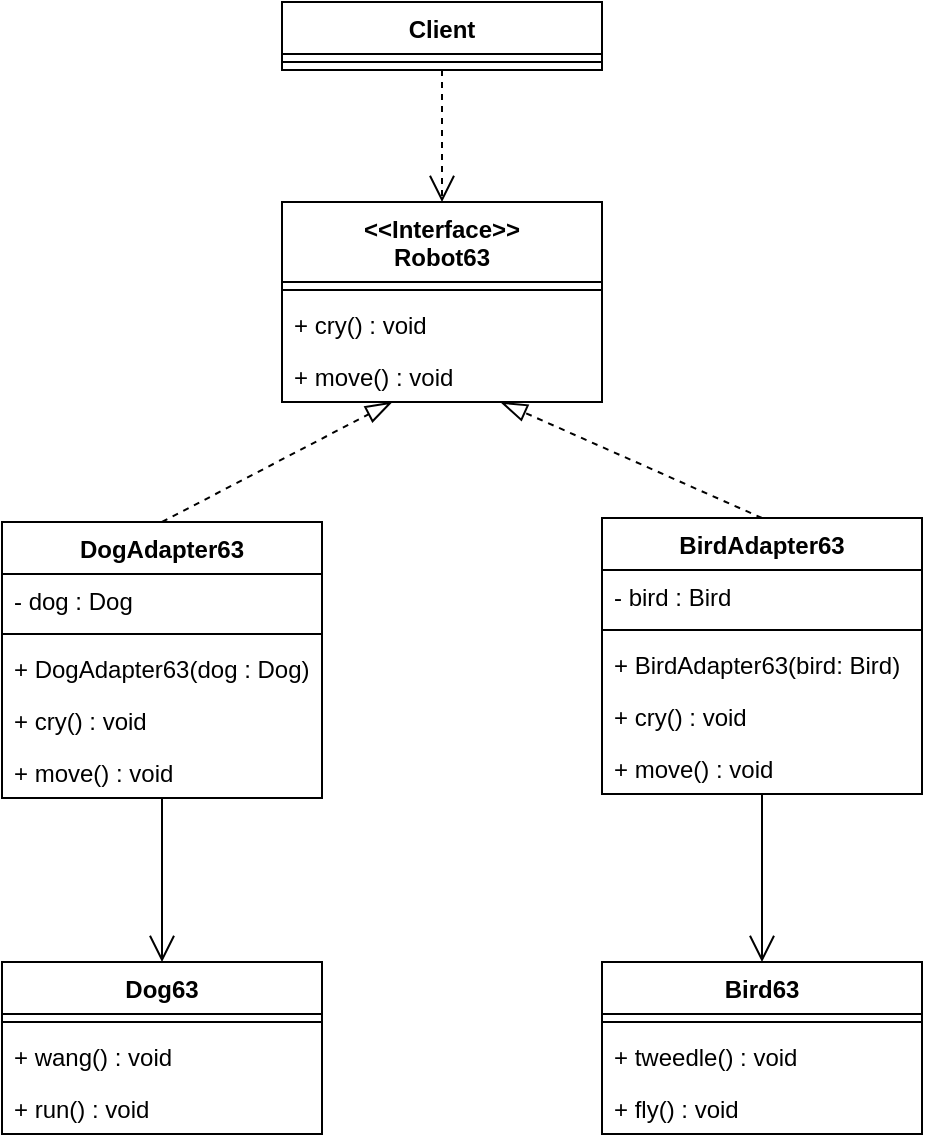 <mxfile version="22.0.8" type="github">
  <diagram name="第 1 页" id="kWVyhtWeuGrkEtTVCcJT">
    <mxGraphModel dx="637" dy="931" grid="1" gridSize="10" guides="1" tooltips="1" connect="1" arrows="1" fold="1" page="1" pageScale="1" pageWidth="827" pageHeight="1169" math="0" shadow="0">
      <root>
        <mxCell id="0" />
        <mxCell id="1" parent="0" />
        <mxCell id="QgObjYCWNQ-mwDFY_kUy-25" style="edgeStyle=orthogonalEdgeStyle;rounded=0;orthogonalLoop=1;jettySize=auto;html=1;entryX=0.5;entryY=0;entryDx=0;entryDy=0;dashed=1;endArrow=open;endFill=0;endSize=11;" edge="1" parent="1" source="QgObjYCWNQ-mwDFY_kUy-1" target="QgObjYCWNQ-mwDFY_kUy-5">
          <mxGeometry relative="1" as="geometry">
            <Array as="points">
              <mxPoint x="270" y="660" />
              <mxPoint x="270" y="660" />
            </Array>
          </mxGeometry>
        </mxCell>
        <mxCell id="QgObjYCWNQ-mwDFY_kUy-1" value="Client" style="swimlane;fontStyle=1;align=center;verticalAlign=top;childLayout=stackLayout;horizontal=1;startSize=26;horizontalStack=0;resizeParent=1;resizeParentMax=0;resizeLast=0;collapsible=1;marginBottom=0;whiteSpace=wrap;html=1;" vertex="1" parent="1">
          <mxGeometry x="190" y="600" width="160" height="34" as="geometry" />
        </mxCell>
        <mxCell id="QgObjYCWNQ-mwDFY_kUy-3" value="" style="line;strokeWidth=1;fillColor=none;align=left;verticalAlign=middle;spacingTop=-1;spacingLeft=3;spacingRight=3;rotatable=0;labelPosition=right;points=[];portConstraint=eastwest;strokeColor=inherit;" vertex="1" parent="QgObjYCWNQ-mwDFY_kUy-1">
          <mxGeometry y="26" width="160" height="8" as="geometry" />
        </mxCell>
        <mxCell id="QgObjYCWNQ-mwDFY_kUy-5" value="&amp;lt;&amp;lt;Interface&amp;gt;&amp;gt;&lt;br&gt;Robot63" style="swimlane;fontStyle=1;align=center;verticalAlign=top;childLayout=stackLayout;horizontal=1;startSize=40;horizontalStack=0;resizeParent=1;resizeParentMax=0;resizeLast=0;collapsible=1;marginBottom=0;whiteSpace=wrap;html=1;" vertex="1" parent="1">
          <mxGeometry x="190" y="700" width="160" height="100" as="geometry" />
        </mxCell>
        <mxCell id="QgObjYCWNQ-mwDFY_kUy-7" value="" style="line;strokeWidth=1;fillColor=none;align=left;verticalAlign=middle;spacingTop=-1;spacingLeft=3;spacingRight=3;rotatable=0;labelPosition=right;points=[];portConstraint=eastwest;strokeColor=inherit;" vertex="1" parent="QgObjYCWNQ-mwDFY_kUy-5">
          <mxGeometry y="40" width="160" height="8" as="geometry" />
        </mxCell>
        <mxCell id="QgObjYCWNQ-mwDFY_kUy-40" value="+ cry() : void" style="text;strokeColor=none;fillColor=none;align=left;verticalAlign=top;spacingLeft=4;spacingRight=4;overflow=hidden;rotatable=0;points=[[0,0.5],[1,0.5]];portConstraint=eastwest;whiteSpace=wrap;html=1;" vertex="1" parent="QgObjYCWNQ-mwDFY_kUy-5">
          <mxGeometry y="48" width="160" height="26" as="geometry" />
        </mxCell>
        <mxCell id="QgObjYCWNQ-mwDFY_kUy-8" value="+ move() : void" style="text;strokeColor=none;fillColor=none;align=left;verticalAlign=top;spacingLeft=4;spacingRight=4;overflow=hidden;rotatable=0;points=[[0,0.5],[1,0.5]];portConstraint=eastwest;whiteSpace=wrap;html=1;" vertex="1" parent="QgObjYCWNQ-mwDFY_kUy-5">
          <mxGeometry y="74" width="160" height="26" as="geometry" />
        </mxCell>
        <mxCell id="QgObjYCWNQ-mwDFY_kUy-29" style="edgeStyle=orthogonalEdgeStyle;rounded=0;orthogonalLoop=1;jettySize=auto;html=1;endSize=11;endArrow=open;endFill=0;" edge="1" parent="1" source="QgObjYCWNQ-mwDFY_kUy-9" target="QgObjYCWNQ-mwDFY_kUy-17">
          <mxGeometry relative="1" as="geometry" />
        </mxCell>
        <mxCell id="QgObjYCWNQ-mwDFY_kUy-9" value="DogAdapter63" style="swimlane;fontStyle=1;align=center;verticalAlign=top;childLayout=stackLayout;horizontal=1;startSize=26;horizontalStack=0;resizeParent=1;resizeParentMax=0;resizeLast=0;collapsible=1;marginBottom=0;whiteSpace=wrap;html=1;" vertex="1" parent="1">
          <mxGeometry x="50" y="860" width="160" height="138" as="geometry" />
        </mxCell>
        <mxCell id="QgObjYCWNQ-mwDFY_kUy-10" value="- dog : Dog" style="text;strokeColor=none;fillColor=none;align=left;verticalAlign=top;spacingLeft=4;spacingRight=4;overflow=hidden;rotatable=0;points=[[0,0.5],[1,0.5]];portConstraint=eastwest;whiteSpace=wrap;html=1;" vertex="1" parent="QgObjYCWNQ-mwDFY_kUy-9">
          <mxGeometry y="26" width="160" height="26" as="geometry" />
        </mxCell>
        <mxCell id="QgObjYCWNQ-mwDFY_kUy-11" value="" style="line;strokeWidth=1;fillColor=none;align=left;verticalAlign=middle;spacingTop=-1;spacingLeft=3;spacingRight=3;rotatable=0;labelPosition=right;points=[];portConstraint=eastwest;strokeColor=inherit;" vertex="1" parent="QgObjYCWNQ-mwDFY_kUy-9">
          <mxGeometry y="52" width="160" height="8" as="geometry" />
        </mxCell>
        <mxCell id="QgObjYCWNQ-mwDFY_kUy-12" value="+ DogAdapter63(dog : Dog)" style="text;strokeColor=none;fillColor=none;align=left;verticalAlign=top;spacingLeft=4;spacingRight=4;overflow=hidden;rotatable=0;points=[[0,0.5],[1,0.5]];portConstraint=eastwest;whiteSpace=wrap;html=1;" vertex="1" parent="QgObjYCWNQ-mwDFY_kUy-9">
          <mxGeometry y="60" width="160" height="26" as="geometry" />
        </mxCell>
        <mxCell id="QgObjYCWNQ-mwDFY_kUy-39" value="+ cry() : void" style="text;strokeColor=none;fillColor=none;align=left;verticalAlign=top;spacingLeft=4;spacingRight=4;overflow=hidden;rotatable=0;points=[[0,0.5],[1,0.5]];portConstraint=eastwest;whiteSpace=wrap;html=1;" vertex="1" parent="QgObjYCWNQ-mwDFY_kUy-9">
          <mxGeometry y="86" width="160" height="26" as="geometry" />
        </mxCell>
        <mxCell id="QgObjYCWNQ-mwDFY_kUy-38" value="+ move() : void" style="text;strokeColor=none;fillColor=none;align=left;verticalAlign=top;spacingLeft=4;spacingRight=4;overflow=hidden;rotatable=0;points=[[0,0.5],[1,0.5]];portConstraint=eastwest;whiteSpace=wrap;html=1;" vertex="1" parent="QgObjYCWNQ-mwDFY_kUy-9">
          <mxGeometry y="112" width="160" height="26" as="geometry" />
        </mxCell>
        <mxCell id="QgObjYCWNQ-mwDFY_kUy-27" style="rounded=0;orthogonalLoop=1;jettySize=auto;html=1;exitX=0.5;exitY=0;exitDx=0;exitDy=0;endArrow=blockThin;endFill=0;startSize=11;dashed=1;endSize=11;" edge="1" parent="1" source="QgObjYCWNQ-mwDFY_kUy-13" target="QgObjYCWNQ-mwDFY_kUy-8">
          <mxGeometry relative="1" as="geometry">
            <mxPoint x="290" y="780" as="targetPoint" />
          </mxGeometry>
        </mxCell>
        <mxCell id="QgObjYCWNQ-mwDFY_kUy-30" style="edgeStyle=orthogonalEdgeStyle;rounded=0;orthogonalLoop=1;jettySize=auto;html=1;endSize=11;endArrow=open;endFill=0;" edge="1" parent="1" source="QgObjYCWNQ-mwDFY_kUy-13" target="QgObjYCWNQ-mwDFY_kUy-21">
          <mxGeometry relative="1" as="geometry" />
        </mxCell>
        <mxCell id="QgObjYCWNQ-mwDFY_kUy-13" value="BirdAdapter63" style="swimlane;fontStyle=1;align=center;verticalAlign=top;childLayout=stackLayout;horizontal=1;startSize=26;horizontalStack=0;resizeParent=1;resizeParentMax=0;resizeLast=0;collapsible=1;marginBottom=0;whiteSpace=wrap;html=1;" vertex="1" parent="1">
          <mxGeometry x="350" y="858" width="160" height="138" as="geometry" />
        </mxCell>
        <mxCell id="QgObjYCWNQ-mwDFY_kUy-14" value="- bird : Bird" style="text;strokeColor=none;fillColor=none;align=left;verticalAlign=top;spacingLeft=4;spacingRight=4;overflow=hidden;rotatable=0;points=[[0,0.5],[1,0.5]];portConstraint=eastwest;whiteSpace=wrap;html=1;" vertex="1" parent="QgObjYCWNQ-mwDFY_kUy-13">
          <mxGeometry y="26" width="160" height="26" as="geometry" />
        </mxCell>
        <mxCell id="QgObjYCWNQ-mwDFY_kUy-15" value="" style="line;strokeWidth=1;fillColor=none;align=left;verticalAlign=middle;spacingTop=-1;spacingLeft=3;spacingRight=3;rotatable=0;labelPosition=right;points=[];portConstraint=eastwest;strokeColor=inherit;" vertex="1" parent="QgObjYCWNQ-mwDFY_kUy-13">
          <mxGeometry y="52" width="160" height="8" as="geometry" />
        </mxCell>
        <mxCell id="QgObjYCWNQ-mwDFY_kUy-16" value="+ BirdAdapter63(bird: Bird)" style="text;strokeColor=none;fillColor=none;align=left;verticalAlign=top;spacingLeft=4;spacingRight=4;overflow=hidden;rotatable=0;points=[[0,0.5],[1,0.5]];portConstraint=eastwest;whiteSpace=wrap;html=1;" vertex="1" parent="QgObjYCWNQ-mwDFY_kUy-13">
          <mxGeometry y="60" width="160" height="26" as="geometry" />
        </mxCell>
        <mxCell id="QgObjYCWNQ-mwDFY_kUy-42" value="+ cry() : void" style="text;strokeColor=none;fillColor=none;align=left;verticalAlign=top;spacingLeft=4;spacingRight=4;overflow=hidden;rotatable=0;points=[[0,0.5],[1,0.5]];portConstraint=eastwest;whiteSpace=wrap;html=1;" vertex="1" parent="QgObjYCWNQ-mwDFY_kUy-13">
          <mxGeometry y="86" width="160" height="26" as="geometry" />
        </mxCell>
        <mxCell id="QgObjYCWNQ-mwDFY_kUy-41" value="+ move() : void" style="text;strokeColor=none;fillColor=none;align=left;verticalAlign=top;spacingLeft=4;spacingRight=4;overflow=hidden;rotatable=0;points=[[0,0.5],[1,0.5]];portConstraint=eastwest;whiteSpace=wrap;html=1;" vertex="1" parent="QgObjYCWNQ-mwDFY_kUy-13">
          <mxGeometry y="112" width="160" height="26" as="geometry" />
        </mxCell>
        <mxCell id="QgObjYCWNQ-mwDFY_kUy-17" value="Dog63" style="swimlane;fontStyle=1;align=center;verticalAlign=top;childLayout=stackLayout;horizontal=1;startSize=26;horizontalStack=0;resizeParent=1;resizeParentMax=0;resizeLast=0;collapsible=1;marginBottom=0;whiteSpace=wrap;html=1;" vertex="1" parent="1">
          <mxGeometry x="50" y="1080" width="160" height="86" as="geometry" />
        </mxCell>
        <mxCell id="QgObjYCWNQ-mwDFY_kUy-19" value="" style="line;strokeWidth=1;fillColor=none;align=left;verticalAlign=middle;spacingTop=-1;spacingLeft=3;spacingRight=3;rotatable=0;labelPosition=right;points=[];portConstraint=eastwest;strokeColor=inherit;" vertex="1" parent="QgObjYCWNQ-mwDFY_kUy-17">
          <mxGeometry y="26" width="160" height="8" as="geometry" />
        </mxCell>
        <mxCell id="QgObjYCWNQ-mwDFY_kUy-20" value="+ wang() : void" style="text;strokeColor=none;fillColor=none;align=left;verticalAlign=top;spacingLeft=4;spacingRight=4;overflow=hidden;rotatable=0;points=[[0,0.5],[1,0.5]];portConstraint=eastwest;whiteSpace=wrap;html=1;" vertex="1" parent="QgObjYCWNQ-mwDFY_kUy-17">
          <mxGeometry y="34" width="160" height="26" as="geometry" />
        </mxCell>
        <mxCell id="QgObjYCWNQ-mwDFY_kUy-43" value="+ run() : void" style="text;strokeColor=none;fillColor=none;align=left;verticalAlign=top;spacingLeft=4;spacingRight=4;overflow=hidden;rotatable=0;points=[[0,0.5],[1,0.5]];portConstraint=eastwest;whiteSpace=wrap;html=1;" vertex="1" parent="QgObjYCWNQ-mwDFY_kUy-17">
          <mxGeometry y="60" width="160" height="26" as="geometry" />
        </mxCell>
        <mxCell id="QgObjYCWNQ-mwDFY_kUy-21" value="Bird63" style="swimlane;fontStyle=1;align=center;verticalAlign=top;childLayout=stackLayout;horizontal=1;startSize=26;horizontalStack=0;resizeParent=1;resizeParentMax=0;resizeLast=0;collapsible=1;marginBottom=0;whiteSpace=wrap;html=1;" vertex="1" parent="1">
          <mxGeometry x="350" y="1080" width="160" height="86" as="geometry" />
        </mxCell>
        <mxCell id="QgObjYCWNQ-mwDFY_kUy-23" value="" style="line;strokeWidth=1;fillColor=none;align=left;verticalAlign=middle;spacingTop=-1;spacingLeft=3;spacingRight=3;rotatable=0;labelPosition=right;points=[];portConstraint=eastwest;strokeColor=inherit;" vertex="1" parent="QgObjYCWNQ-mwDFY_kUy-21">
          <mxGeometry y="26" width="160" height="8" as="geometry" />
        </mxCell>
        <mxCell id="QgObjYCWNQ-mwDFY_kUy-24" value="+ tweedle() : void" style="text;strokeColor=none;fillColor=none;align=left;verticalAlign=top;spacingLeft=4;spacingRight=4;overflow=hidden;rotatable=0;points=[[0,0.5],[1,0.5]];portConstraint=eastwest;whiteSpace=wrap;html=1;" vertex="1" parent="QgObjYCWNQ-mwDFY_kUy-21">
          <mxGeometry y="34" width="160" height="26" as="geometry" />
        </mxCell>
        <mxCell id="QgObjYCWNQ-mwDFY_kUy-44" value="+ fly() : void" style="text;strokeColor=none;fillColor=none;align=left;verticalAlign=top;spacingLeft=4;spacingRight=4;overflow=hidden;rotatable=0;points=[[0,0.5],[1,0.5]];portConstraint=eastwest;whiteSpace=wrap;html=1;" vertex="1" parent="QgObjYCWNQ-mwDFY_kUy-21">
          <mxGeometry y="60" width="160" height="26" as="geometry" />
        </mxCell>
        <mxCell id="QgObjYCWNQ-mwDFY_kUy-26" style="rounded=0;orthogonalLoop=1;jettySize=auto;html=1;exitX=0.5;exitY=0;exitDx=0;exitDy=0;dashed=1;endArrow=blockThin;endFill=0;endSize=11;" edge="1" parent="1" source="QgObjYCWNQ-mwDFY_kUy-9" target="QgObjYCWNQ-mwDFY_kUy-8">
          <mxGeometry relative="1" as="geometry">
            <mxPoint x="240" y="790" as="targetPoint" />
          </mxGeometry>
        </mxCell>
      </root>
    </mxGraphModel>
  </diagram>
</mxfile>

